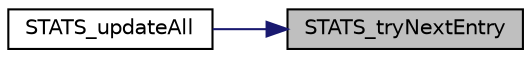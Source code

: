 digraph "STATS_tryNextEntry"
{
 // LATEX_PDF_SIZE
  edge [fontname="Helvetica",fontsize="10",labelfontname="Helvetica",labelfontsize="10"];
  node [fontname="Helvetica",fontsize="10",shape=record];
  rankdir="RL";
  Node1 [label="STATS_tryNextEntry",height=0.2,width=0.4,color="black", fillcolor="grey75", style="filled", fontcolor="black",tooltip=" "];
  Node1 -> Node2 [dir="back",color="midnightblue",fontsize="10",style="solid",fontname="Helvetica"];
  Node2 [label="STATS_updateAll",height=0.2,width=0.4,color="black", fillcolor="white", style="filled",URL="$stats_8h.html#a11d1cf210e15ff93f9a8521ae9aed541",tooltip=" "];
}
